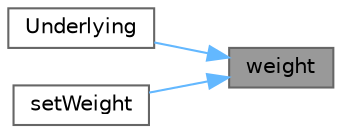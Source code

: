 digraph "weight"
{
 // INTERACTIVE_SVG=YES
 // LATEX_PDF_SIZE
  bgcolor="transparent";
  edge [fontname=Helvetica,fontsize=10,labelfontname=Helvetica,labelfontsize=10];
  node [fontname=Helvetica,fontsize=10,shape=box,height=0.2,width=0.4];
  rankdir="RL";
  Node1 [label="weight",height=0.2,width=0.4,color="gray40", fillcolor="grey60", style="filled", fontcolor="black",tooltip=" "];
  Node1 -> Node2 [dir="back",color="steelblue1",style="solid"];
  Node2 [label="Underlying",height=0.2,width=0.4,color="grey40", fillcolor="white", style="filled",URL="$classore_1_1data_1_1_underlying.html#a5dbc12cd6db7e9a64abffb1fcf66a62b",tooltip="Constructor with type, name, weight."];
  Node1 -> Node3 [dir="back",color="steelblue1",style="solid"];
  Node3 [label="setWeight",height=0.2,width=0.4,color="grey40", fillcolor="white", style="filled",URL="$classore_1_1data_1_1_underlying.html#a9129fffbffb3b3dab95a616f3d24ea0c",tooltip=" "];
}
